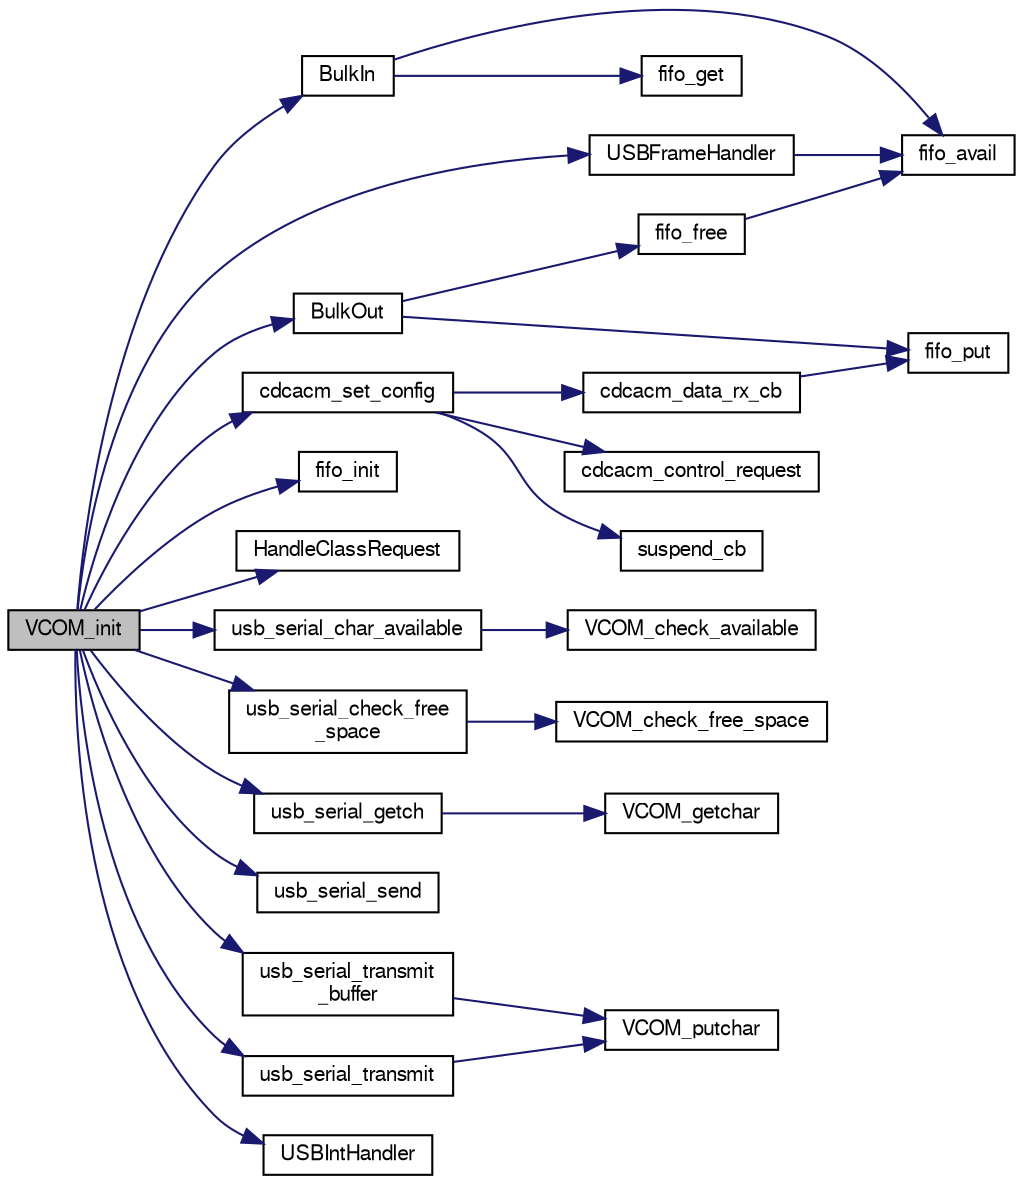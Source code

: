 digraph "VCOM_init"
{
  edge [fontname="FreeSans",fontsize="10",labelfontname="FreeSans",labelfontsize="10"];
  node [fontname="FreeSans",fontsize="10",shape=record];
  rankdir="LR";
  Node1 [label="VCOM_init",height=0.2,width=0.4,color="black", fillcolor="grey75", style="filled", fontcolor="black"];
  Node1 -> Node2 [color="midnightblue",fontsize="10",style="solid",fontname="FreeSans"];
  Node2 [label="BulkIn",height=0.2,width=0.4,color="black", fillcolor="white", style="filled",URL="$lpc21_2usb__ser__hw_8c.html#a3bc9a7209871c1543612c00253c0d060",tooltip="Local function to handle outgoing bulk data. "];
  Node2 -> Node3 [color="midnightblue",fontsize="10",style="solid",fontname="FreeSans"];
  Node3 [label="fifo_avail",height=0.2,width=0.4,color="black", fillcolor="white", style="filled",URL="$lpc21_2usb__ser__hw_8c.html#a84f023b865546e5a8433a00db4f06972"];
  Node2 -> Node4 [color="midnightblue",fontsize="10",style="solid",fontname="FreeSans"];
  Node4 [label="fifo_get",height=0.2,width=0.4,color="black", fillcolor="white", style="filled",URL="$lpc21_2usb__ser__hw_8c.html#ae9e700bbf9ad6ed809b2879eeda18417"];
  Node1 -> Node5 [color="midnightblue",fontsize="10",style="solid",fontname="FreeSans"];
  Node5 [label="BulkOut",height=0.2,width=0.4,color="black", fillcolor="white", style="filled",URL="$lpc21_2usb__ser__hw_8c.html#a23baeb57e01ecb41d700cca080b35309",tooltip="Local function to handle incoming bulk data. "];
  Node5 -> Node6 [color="midnightblue",fontsize="10",style="solid",fontname="FreeSans"];
  Node6 [label="fifo_free",height=0.2,width=0.4,color="black", fillcolor="white", style="filled",URL="$lpc21_2usb__ser__hw_8c.html#a1907098db4b59dda72fd85bfbef50248"];
  Node6 -> Node3 [color="midnightblue",fontsize="10",style="solid",fontname="FreeSans"];
  Node5 -> Node7 [color="midnightblue",fontsize="10",style="solid",fontname="FreeSans"];
  Node7 [label="fifo_put",height=0.2,width=0.4,color="black", fillcolor="white", style="filled",URL="$lpc21_2usb__ser__hw_8c.html#a60cebaa767a05f06a7b66c751c12318a"];
  Node1 -> Node8 [color="midnightblue",fontsize="10",style="solid",fontname="FreeSans"];
  Node8 [label="cdcacm_set_config",height=0.2,width=0.4,color="black", fillcolor="white", style="filled",URL="$stm32_2usb__ser__hw_8c.html#a6059acbec27d178fd89f46eac5538e7f",tooltip="Set configuration and control callbacks for CDC device (from libopencm3 examples) ..."];
  Node8 -> Node9 [color="midnightblue",fontsize="10",style="solid",fontname="FreeSans"];
  Node9 [label="cdcacm_control_request",height=0.2,width=0.4,color="black", fillcolor="white", style="filled",URL="$stm32_2usb__ser__hw_8c.html#ab57b1e209da0ee69459b28fbd55cda72",tooltip="CDC device control request (from libopencm3 examples) "];
  Node8 -> Node10 [color="midnightblue",fontsize="10",style="solid",fontname="FreeSans"];
  Node10 [label="cdcacm_data_rx_cb",height=0.2,width=0.4,color="black", fillcolor="white", style="filled",URL="$stm32_2usb__ser__hw_8c.html#a92b52c04437daf50f42cc4463688e8e0",tooltip="RX callback for CDC device (from libopencm3 examples) "];
  Node10 -> Node7 [color="midnightblue",fontsize="10",style="solid",fontname="FreeSans"];
  Node8 -> Node11 [color="midnightblue",fontsize="10",style="solid",fontname="FreeSans"];
  Node11 [label="suspend_cb",height=0.2,width=0.4,color="black", fillcolor="white", style="filled",URL="$stm32_2usb__ser__hw_8c.html#a249c372d4216cf6de5a346625850ec63"];
  Node1 -> Node12 [color="midnightblue",fontsize="10",style="solid",fontname="FreeSans"];
  Node12 [label="fifo_init",height=0.2,width=0.4,color="black", fillcolor="white", style="filled",URL="$lpc21_2usb__ser__hw_8c.html#a62c1c3a993bb7e76089279dd5bf6e206"];
  Node1 -> Node13 [color="midnightblue",fontsize="10",style="solid",fontname="FreeSans"];
  Node13 [label="HandleClassRequest",height=0.2,width=0.4,color="black", fillcolor="white", style="filled",URL="$lpc21_2usb__ser__hw_8c.html#a6c77a3470d979711809645830c55ea3a",tooltip="Local function to handle the USB-CDC class requests. "];
  Node1 -> Node14 [color="midnightblue",fontsize="10",style="solid",fontname="FreeSans"];
  Node14 [label="usb_serial_char_available",height=0.2,width=0.4,color="black", fillcolor="white", style="filled",URL="$lpc21_2usb__ser__hw_8c.html#adaa435f6235136b75de97d7efa7387d1"];
  Node14 -> Node15 [color="midnightblue",fontsize="10",style="solid",fontname="FreeSans"];
  Node15 [label="VCOM_check_available",height=0.2,width=0.4,color="black", fillcolor="white", style="filled",URL="$lpc21_2usb__ser__hw_8c.html#a4cfafe558a6e594ce0638634e7cec7db",tooltip="Checks if data available in VCOM buffer. "];
  Node1 -> Node16 [color="midnightblue",fontsize="10",style="solid",fontname="FreeSans"];
  Node16 [label="usb_serial_check_free\l_space",height=0.2,width=0.4,color="black", fillcolor="white", style="filled",URL="$lpc21_2usb__ser__hw_8c.html#a1ce3208f7bb3a93361d7d3fd6d6949e4"];
  Node16 -> Node17 [color="midnightblue",fontsize="10",style="solid",fontname="FreeSans"];
  Node17 [label="VCOM_check_free_space",height=0.2,width=0.4,color="black", fillcolor="white", style="filled",URL="$lpc21_2usb__ser__hw_8c.html#ae4318c752d87ae9cc59828f07ec04946",tooltip="Checks if buffer free in VCOM buffer. "];
  Node1 -> Node18 [color="midnightblue",fontsize="10",style="solid",fontname="FreeSans"];
  Node18 [label="usb_serial_getch",height=0.2,width=0.4,color="black", fillcolor="white", style="filled",URL="$lpc21_2usb__ser__hw_8c.html#ad20f86d5fa3af479482b8a7571d7953b"];
  Node18 -> Node19 [color="midnightblue",fontsize="10",style="solid",fontname="FreeSans"];
  Node19 [label="VCOM_getchar",height=0.2,width=0.4,color="black", fillcolor="white", style="filled",URL="$lpc21_2usb__ser__hw_8c.html#a184633f63ad351d8e70857d9e5ba4a3e",tooltip="Reads one character from VCOM port. "];
  Node1 -> Node20 [color="midnightblue",fontsize="10",style="solid",fontname="FreeSans"];
  Node20 [label="usb_serial_send",height=0.2,width=0.4,color="black", fillcolor="white", style="filled",URL="$lpc21_2usb__ser__hw_8c.html#ad4148a27686df68c8496d49427d52e36"];
  Node1 -> Node21 [color="midnightblue",fontsize="10",style="solid",fontname="FreeSans"];
  Node21 [label="usb_serial_transmit",height=0.2,width=0.4,color="black", fillcolor="white", style="filled",URL="$lpc21_2usb__ser__hw_8c.html#a2293412c574bdf4550e8d8b71724e360"];
  Node21 -> Node22 [color="midnightblue",fontsize="10",style="solid",fontname="FreeSans"];
  Node22 [label="VCOM_putchar",height=0.2,width=0.4,color="black", fillcolor="white", style="filled",URL="$lpc21_2usb__ser__hw_8c.html#a19a213d00cf249a4d4d60dbf1a9907d3",tooltip="Writes one character to VCOM port. "];
  Node1 -> Node23 [color="midnightblue",fontsize="10",style="solid",fontname="FreeSans"];
  Node23 [label="usb_serial_transmit\l_buffer",height=0.2,width=0.4,color="black", fillcolor="white", style="filled",URL="$lpc21_2usb__ser__hw_8c.html#a1e02387a38bab125b67b7dc78970d48f"];
  Node23 -> Node22 [color="midnightblue",fontsize="10",style="solid",fontname="FreeSans"];
  Node1 -> Node24 [color="midnightblue",fontsize="10",style="solid",fontname="FreeSans"];
  Node24 [label="USBFrameHandler",height=0.2,width=0.4,color="black", fillcolor="white", style="filled",URL="$lpc21_2usb__ser__hw_8c.html#a91556b7ca9fb44db13f40512a45c655d"];
  Node24 -> Node3 [color="midnightblue",fontsize="10",style="solid",fontname="FreeSans"];
  Node1 -> Node25 [color="midnightblue",fontsize="10",style="solid",fontname="FreeSans"];
  Node25 [label="USBIntHandler",height=0.2,width=0.4,color="black", fillcolor="white", style="filled",URL="$lpc21_2usb__ser__hw_8c.html#ae891f923dd9e5e6d7630c5ffc64ce0ec",tooltip="Interrupt handler. "];
}
